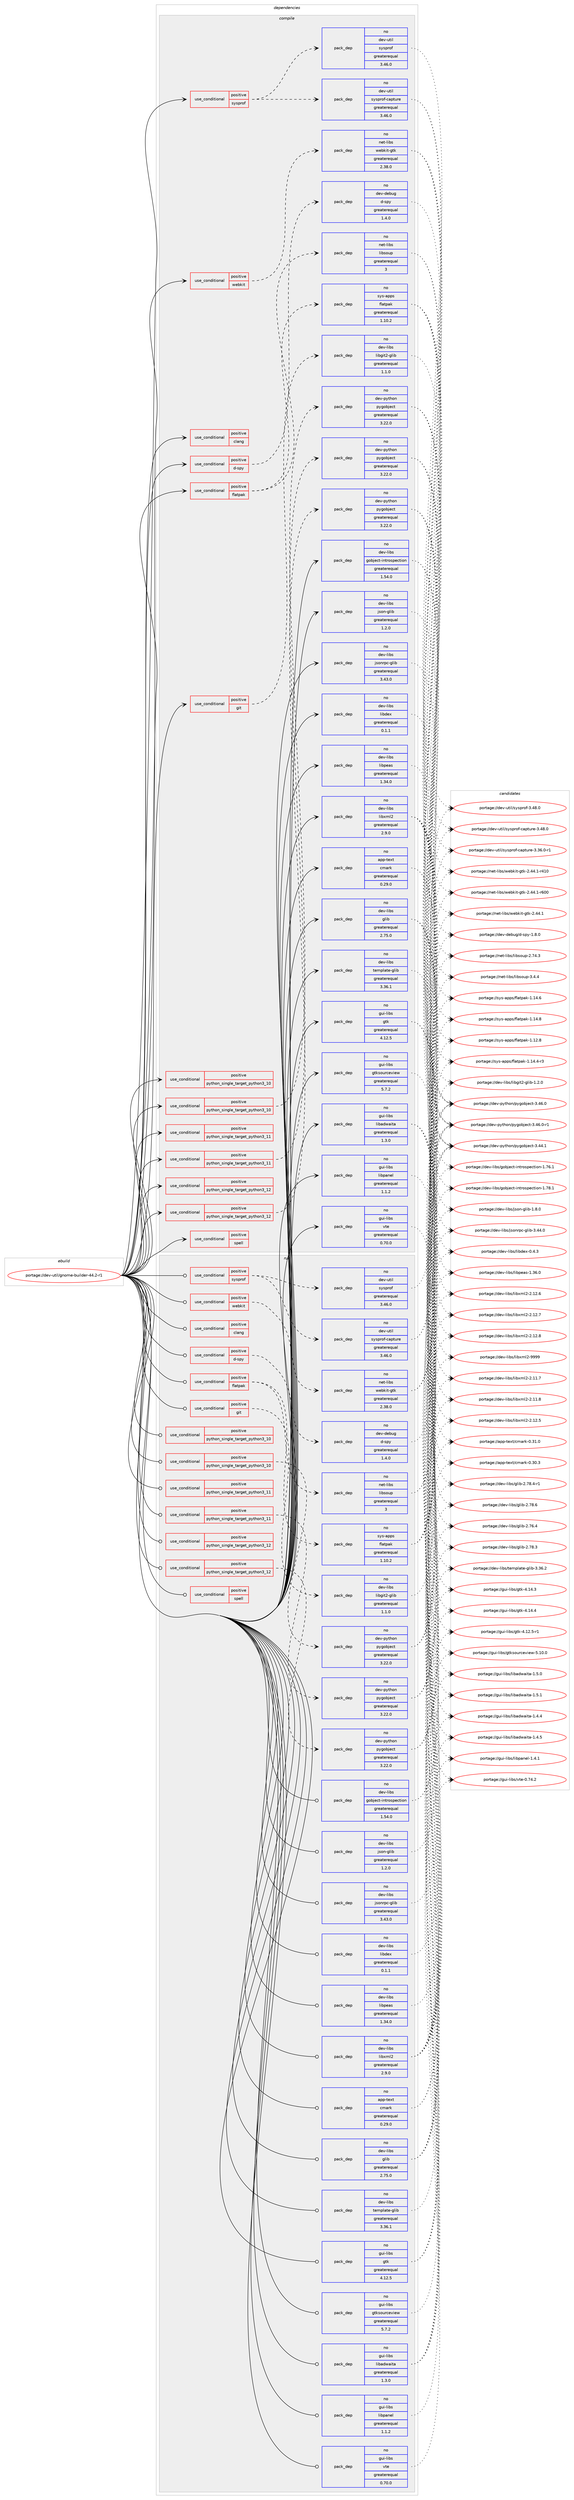 digraph prolog {

# *************
# Graph options
# *************

newrank=true;
concentrate=true;
compound=true;
graph [rankdir=LR,fontname=Helvetica,fontsize=10,ranksep=1.5];#, ranksep=2.5, nodesep=0.2];
edge  [arrowhead=vee];
node  [fontname=Helvetica,fontsize=10];

# **********
# The ebuild
# **********

subgraph cluster_leftcol {
color=gray;
rank=same;
label=<<i>ebuild</i>>;
id [label="portage://dev-util/gnome-builder-44.2-r1", color=red, width=4, href="../dev-util/gnome-builder-44.2-r1.svg"];
}

# ****************
# The dependencies
# ****************

subgraph cluster_midcol {
color=gray;
label=<<i>dependencies</i>>;
subgraph cluster_compile {
fillcolor="#eeeeee";
style=filled;
label=<<i>compile</i>>;
subgraph cond59205 {
dependency110039 [label=<<TABLE BORDER="0" CELLBORDER="1" CELLSPACING="0" CELLPADDING="4"><TR><TD ROWSPAN="3" CELLPADDING="10">use_conditional</TD></TR><TR><TD>positive</TD></TR><TR><TD>clang</TD></TR></TABLE>>, shape=none, color=red];
# *** BEGIN UNKNOWN DEPENDENCY TYPE (TODO) ***
# dependency110039 -> package_dependency(portage://dev-util/gnome-builder-44.2-r1,install,no,sys-devel,clang,none,[,,],any_same_slot,[])
# *** END UNKNOWN DEPENDENCY TYPE (TODO) ***

}
id:e -> dependency110039:w [weight=20,style="solid",arrowhead="vee"];
subgraph cond59206 {
dependency110040 [label=<<TABLE BORDER="0" CELLBORDER="1" CELLSPACING="0" CELLPADDING="4"><TR><TD ROWSPAN="3" CELLPADDING="10">use_conditional</TD></TR><TR><TD>positive</TD></TR><TR><TD>d-spy</TD></TR></TABLE>>, shape=none, color=red];
subgraph pack49439 {
dependency110041 [label=<<TABLE BORDER="0" CELLBORDER="1" CELLSPACING="0" CELLPADDING="4" WIDTH="220"><TR><TD ROWSPAN="6" CELLPADDING="30">pack_dep</TD></TR><TR><TD WIDTH="110">no</TD></TR><TR><TD>dev-debug</TD></TR><TR><TD>d-spy</TD></TR><TR><TD>greaterequal</TD></TR><TR><TD>1.4.0</TD></TR></TABLE>>, shape=none, color=blue];
}
dependency110040:e -> dependency110041:w [weight=20,style="dashed",arrowhead="vee"];
}
id:e -> dependency110040:w [weight=20,style="solid",arrowhead="vee"];
subgraph cond59207 {
dependency110042 [label=<<TABLE BORDER="0" CELLBORDER="1" CELLSPACING="0" CELLPADDING="4"><TR><TD ROWSPAN="3" CELLPADDING="10">use_conditional</TD></TR><TR><TD>positive</TD></TR><TR><TD>flatpak</TD></TR></TABLE>>, shape=none, color=red];
# *** BEGIN UNKNOWN DEPENDENCY TYPE (TODO) ***
# dependency110042 -> package_dependency(portage://dev-util/gnome-builder-44.2-r1,install,no,dev-util,ostree,none,[,,],[],[])
# *** END UNKNOWN DEPENDENCY TYPE (TODO) ***

subgraph pack49440 {
dependency110043 [label=<<TABLE BORDER="0" CELLBORDER="1" CELLSPACING="0" CELLPADDING="4" WIDTH="220"><TR><TD ROWSPAN="6" CELLPADDING="30">pack_dep</TD></TR><TR><TD WIDTH="110">no</TD></TR><TR><TD>net-libs</TD></TR><TR><TD>libsoup</TD></TR><TR><TD>greaterequal</TD></TR><TR><TD>3</TD></TR></TABLE>>, shape=none, color=blue];
}
dependency110042:e -> dependency110043:w [weight=20,style="dashed",arrowhead="vee"];
subgraph pack49441 {
dependency110044 [label=<<TABLE BORDER="0" CELLBORDER="1" CELLSPACING="0" CELLPADDING="4" WIDTH="220"><TR><TD ROWSPAN="6" CELLPADDING="30">pack_dep</TD></TR><TR><TD WIDTH="110">no</TD></TR><TR><TD>sys-apps</TD></TR><TR><TD>flatpak</TD></TR><TR><TD>greaterequal</TD></TR><TR><TD>1.10.2</TD></TR></TABLE>>, shape=none, color=blue];
}
dependency110042:e -> dependency110044:w [weight=20,style="dashed",arrowhead="vee"];
}
id:e -> dependency110042:w [weight=20,style="solid",arrowhead="vee"];
subgraph cond59208 {
dependency110045 [label=<<TABLE BORDER="0" CELLBORDER="1" CELLSPACING="0" CELLPADDING="4"><TR><TD ROWSPAN="3" CELLPADDING="10">use_conditional</TD></TR><TR><TD>positive</TD></TR><TR><TD>git</TD></TR></TABLE>>, shape=none, color=red];
# *** BEGIN UNKNOWN DEPENDENCY TYPE (TODO) ***
# dependency110045 -> package_dependency(portage://dev-util/gnome-builder-44.2-r1,install,no,dev-libs,libgit2,none,[,,],any_same_slot,[use(enable(ssh),none),use(enable(threads),none)])
# *** END UNKNOWN DEPENDENCY TYPE (TODO) ***

subgraph pack49442 {
dependency110046 [label=<<TABLE BORDER="0" CELLBORDER="1" CELLSPACING="0" CELLPADDING="4" WIDTH="220"><TR><TD ROWSPAN="6" CELLPADDING="30">pack_dep</TD></TR><TR><TD WIDTH="110">no</TD></TR><TR><TD>dev-libs</TD></TR><TR><TD>libgit2-glib</TD></TR><TR><TD>greaterequal</TD></TR><TR><TD>1.1.0</TD></TR></TABLE>>, shape=none, color=blue];
}
dependency110045:e -> dependency110046:w [weight=20,style="dashed",arrowhead="vee"];
}
id:e -> dependency110045:w [weight=20,style="solid",arrowhead="vee"];
subgraph cond59209 {
dependency110047 [label=<<TABLE BORDER="0" CELLBORDER="1" CELLSPACING="0" CELLPADDING="4"><TR><TD ROWSPAN="3" CELLPADDING="10">use_conditional</TD></TR><TR><TD>positive</TD></TR><TR><TD>python_single_target_python3_10</TD></TR></TABLE>>, shape=none, color=red];
# *** BEGIN UNKNOWN DEPENDENCY TYPE (TODO) ***
# dependency110047 -> package_dependency(portage://dev-util/gnome-builder-44.2-r1,install,no,dev-lang,python,none,[,,],[slot(3.10)],[])
# *** END UNKNOWN DEPENDENCY TYPE (TODO) ***

}
id:e -> dependency110047:w [weight=20,style="solid",arrowhead="vee"];
subgraph cond59210 {
dependency110048 [label=<<TABLE BORDER="0" CELLBORDER="1" CELLSPACING="0" CELLPADDING="4"><TR><TD ROWSPAN="3" CELLPADDING="10">use_conditional</TD></TR><TR><TD>positive</TD></TR><TR><TD>python_single_target_python3_10</TD></TR></TABLE>>, shape=none, color=red];
subgraph pack49443 {
dependency110049 [label=<<TABLE BORDER="0" CELLBORDER="1" CELLSPACING="0" CELLPADDING="4" WIDTH="220"><TR><TD ROWSPAN="6" CELLPADDING="30">pack_dep</TD></TR><TR><TD WIDTH="110">no</TD></TR><TR><TD>dev-python</TD></TR><TR><TD>pygobject</TD></TR><TR><TD>greaterequal</TD></TR><TR><TD>3.22.0</TD></TR></TABLE>>, shape=none, color=blue];
}
dependency110048:e -> dependency110049:w [weight=20,style="dashed",arrowhead="vee"];
}
id:e -> dependency110048:w [weight=20,style="solid",arrowhead="vee"];
subgraph cond59211 {
dependency110050 [label=<<TABLE BORDER="0" CELLBORDER="1" CELLSPACING="0" CELLPADDING="4"><TR><TD ROWSPAN="3" CELLPADDING="10">use_conditional</TD></TR><TR><TD>positive</TD></TR><TR><TD>python_single_target_python3_11</TD></TR></TABLE>>, shape=none, color=red];
# *** BEGIN UNKNOWN DEPENDENCY TYPE (TODO) ***
# dependency110050 -> package_dependency(portage://dev-util/gnome-builder-44.2-r1,install,no,dev-lang,python,none,[,,],[slot(3.11)],[])
# *** END UNKNOWN DEPENDENCY TYPE (TODO) ***

}
id:e -> dependency110050:w [weight=20,style="solid",arrowhead="vee"];
subgraph cond59212 {
dependency110051 [label=<<TABLE BORDER="0" CELLBORDER="1" CELLSPACING="0" CELLPADDING="4"><TR><TD ROWSPAN="3" CELLPADDING="10">use_conditional</TD></TR><TR><TD>positive</TD></TR><TR><TD>python_single_target_python3_11</TD></TR></TABLE>>, shape=none, color=red];
subgraph pack49444 {
dependency110052 [label=<<TABLE BORDER="0" CELLBORDER="1" CELLSPACING="0" CELLPADDING="4" WIDTH="220"><TR><TD ROWSPAN="6" CELLPADDING="30">pack_dep</TD></TR><TR><TD WIDTH="110">no</TD></TR><TR><TD>dev-python</TD></TR><TR><TD>pygobject</TD></TR><TR><TD>greaterequal</TD></TR><TR><TD>3.22.0</TD></TR></TABLE>>, shape=none, color=blue];
}
dependency110051:e -> dependency110052:w [weight=20,style="dashed",arrowhead="vee"];
}
id:e -> dependency110051:w [weight=20,style="solid",arrowhead="vee"];
subgraph cond59213 {
dependency110053 [label=<<TABLE BORDER="0" CELLBORDER="1" CELLSPACING="0" CELLPADDING="4"><TR><TD ROWSPAN="3" CELLPADDING="10">use_conditional</TD></TR><TR><TD>positive</TD></TR><TR><TD>python_single_target_python3_12</TD></TR></TABLE>>, shape=none, color=red];
# *** BEGIN UNKNOWN DEPENDENCY TYPE (TODO) ***
# dependency110053 -> package_dependency(portage://dev-util/gnome-builder-44.2-r1,install,no,dev-lang,python,none,[,,],[slot(3.12)],[])
# *** END UNKNOWN DEPENDENCY TYPE (TODO) ***

}
id:e -> dependency110053:w [weight=20,style="solid",arrowhead="vee"];
subgraph cond59214 {
dependency110054 [label=<<TABLE BORDER="0" CELLBORDER="1" CELLSPACING="0" CELLPADDING="4"><TR><TD ROWSPAN="3" CELLPADDING="10">use_conditional</TD></TR><TR><TD>positive</TD></TR><TR><TD>python_single_target_python3_12</TD></TR></TABLE>>, shape=none, color=red];
subgraph pack49445 {
dependency110055 [label=<<TABLE BORDER="0" CELLBORDER="1" CELLSPACING="0" CELLPADDING="4" WIDTH="220"><TR><TD ROWSPAN="6" CELLPADDING="30">pack_dep</TD></TR><TR><TD WIDTH="110">no</TD></TR><TR><TD>dev-python</TD></TR><TR><TD>pygobject</TD></TR><TR><TD>greaterequal</TD></TR><TR><TD>3.22.0</TD></TR></TABLE>>, shape=none, color=blue];
}
dependency110054:e -> dependency110055:w [weight=20,style="dashed",arrowhead="vee"];
}
id:e -> dependency110054:w [weight=20,style="solid",arrowhead="vee"];
subgraph cond59215 {
dependency110056 [label=<<TABLE BORDER="0" CELLBORDER="1" CELLSPACING="0" CELLPADDING="4"><TR><TD ROWSPAN="3" CELLPADDING="10">use_conditional</TD></TR><TR><TD>positive</TD></TR><TR><TD>spell</TD></TR></TABLE>>, shape=none, color=red];
# *** BEGIN UNKNOWN DEPENDENCY TYPE (TODO) ***
# dependency110056 -> package_dependency(portage://dev-util/gnome-builder-44.2-r1,install,no,app-text,enchant,none,[,,],[slot(2)],[])
# *** END UNKNOWN DEPENDENCY TYPE (TODO) ***

# *** BEGIN UNKNOWN DEPENDENCY TYPE (TODO) ***
# dependency110056 -> package_dependency(portage://dev-util/gnome-builder-44.2-r1,install,no,dev-libs,icu,none,[,,],any_same_slot,[])
# *** END UNKNOWN DEPENDENCY TYPE (TODO) ***

}
id:e -> dependency110056:w [weight=20,style="solid",arrowhead="vee"];
subgraph cond59216 {
dependency110057 [label=<<TABLE BORDER="0" CELLBORDER="1" CELLSPACING="0" CELLPADDING="4"><TR><TD ROWSPAN="3" CELLPADDING="10">use_conditional</TD></TR><TR><TD>positive</TD></TR><TR><TD>sysprof</TD></TR></TABLE>>, shape=none, color=red];
subgraph pack49446 {
dependency110058 [label=<<TABLE BORDER="0" CELLBORDER="1" CELLSPACING="0" CELLPADDING="4" WIDTH="220"><TR><TD ROWSPAN="6" CELLPADDING="30">pack_dep</TD></TR><TR><TD WIDTH="110">no</TD></TR><TR><TD>dev-util</TD></TR><TR><TD>sysprof-capture</TD></TR><TR><TD>greaterequal</TD></TR><TR><TD>3.46.0</TD></TR></TABLE>>, shape=none, color=blue];
}
dependency110057:e -> dependency110058:w [weight=20,style="dashed",arrowhead="vee"];
subgraph pack49447 {
dependency110059 [label=<<TABLE BORDER="0" CELLBORDER="1" CELLSPACING="0" CELLPADDING="4" WIDTH="220"><TR><TD ROWSPAN="6" CELLPADDING="30">pack_dep</TD></TR><TR><TD WIDTH="110">no</TD></TR><TR><TD>dev-util</TD></TR><TR><TD>sysprof</TD></TR><TR><TD>greaterequal</TD></TR><TR><TD>3.46.0</TD></TR></TABLE>>, shape=none, color=blue];
}
dependency110057:e -> dependency110059:w [weight=20,style="dashed",arrowhead="vee"];
}
id:e -> dependency110057:w [weight=20,style="solid",arrowhead="vee"];
subgraph cond59217 {
dependency110060 [label=<<TABLE BORDER="0" CELLBORDER="1" CELLSPACING="0" CELLPADDING="4"><TR><TD ROWSPAN="3" CELLPADDING="10">use_conditional</TD></TR><TR><TD>positive</TD></TR><TR><TD>webkit</TD></TR></TABLE>>, shape=none, color=red];
subgraph pack49448 {
dependency110061 [label=<<TABLE BORDER="0" CELLBORDER="1" CELLSPACING="0" CELLPADDING="4" WIDTH="220"><TR><TD ROWSPAN="6" CELLPADDING="30">pack_dep</TD></TR><TR><TD WIDTH="110">no</TD></TR><TR><TD>net-libs</TD></TR><TR><TD>webkit-gtk</TD></TR><TR><TD>greaterequal</TD></TR><TR><TD>2.38.0</TD></TR></TABLE>>, shape=none, color=blue];
}
dependency110060:e -> dependency110061:w [weight=20,style="dashed",arrowhead="vee"];
}
id:e -> dependency110060:w [weight=20,style="solid",arrowhead="vee"];
subgraph pack49449 {
dependency110062 [label=<<TABLE BORDER="0" CELLBORDER="1" CELLSPACING="0" CELLPADDING="4" WIDTH="220"><TR><TD ROWSPAN="6" CELLPADDING="30">pack_dep</TD></TR><TR><TD WIDTH="110">no</TD></TR><TR><TD>app-text</TD></TR><TR><TD>cmark</TD></TR><TR><TD>greaterequal</TD></TR><TR><TD>0.29.0</TD></TR></TABLE>>, shape=none, color=blue];
}
id:e -> dependency110062:w [weight=20,style="solid",arrowhead="vee"];
# *** BEGIN UNKNOWN DEPENDENCY TYPE (TODO) ***
# id -> package_dependency(portage://dev-util/gnome-builder-44.2-r1,install,no,app-text,editorconfig-core-c,none,[,,],[],[])
# *** END UNKNOWN DEPENDENCY TYPE (TODO) ***

subgraph pack49450 {
dependency110063 [label=<<TABLE BORDER="0" CELLBORDER="1" CELLSPACING="0" CELLPADDING="4" WIDTH="220"><TR><TD ROWSPAN="6" CELLPADDING="30">pack_dep</TD></TR><TR><TD WIDTH="110">no</TD></TR><TR><TD>dev-libs</TD></TR><TR><TD>glib</TD></TR><TR><TD>greaterequal</TD></TR><TR><TD>2.75.0</TD></TR></TABLE>>, shape=none, color=blue];
}
id:e -> dependency110063:w [weight=20,style="solid",arrowhead="vee"];
subgraph pack49451 {
dependency110064 [label=<<TABLE BORDER="0" CELLBORDER="1" CELLSPACING="0" CELLPADDING="4" WIDTH="220"><TR><TD ROWSPAN="6" CELLPADDING="30">pack_dep</TD></TR><TR><TD WIDTH="110">no</TD></TR><TR><TD>dev-libs</TD></TR><TR><TD>gobject-introspection</TD></TR><TR><TD>greaterequal</TD></TR><TR><TD>1.54.0</TD></TR></TABLE>>, shape=none, color=blue];
}
id:e -> dependency110064:w [weight=20,style="solid",arrowhead="vee"];
subgraph pack49452 {
dependency110065 [label=<<TABLE BORDER="0" CELLBORDER="1" CELLSPACING="0" CELLPADDING="4" WIDTH="220"><TR><TD ROWSPAN="6" CELLPADDING="30">pack_dep</TD></TR><TR><TD WIDTH="110">no</TD></TR><TR><TD>dev-libs</TD></TR><TR><TD>json-glib</TD></TR><TR><TD>greaterequal</TD></TR><TR><TD>1.2.0</TD></TR></TABLE>>, shape=none, color=blue];
}
id:e -> dependency110065:w [weight=20,style="solid",arrowhead="vee"];
subgraph pack49453 {
dependency110066 [label=<<TABLE BORDER="0" CELLBORDER="1" CELLSPACING="0" CELLPADDING="4" WIDTH="220"><TR><TD ROWSPAN="6" CELLPADDING="30">pack_dep</TD></TR><TR><TD WIDTH="110">no</TD></TR><TR><TD>dev-libs</TD></TR><TR><TD>jsonrpc-glib</TD></TR><TR><TD>greaterequal</TD></TR><TR><TD>3.43.0</TD></TR></TABLE>>, shape=none, color=blue];
}
id:e -> dependency110066:w [weight=20,style="solid",arrowhead="vee"];
subgraph pack49454 {
dependency110067 [label=<<TABLE BORDER="0" CELLBORDER="1" CELLSPACING="0" CELLPADDING="4" WIDTH="220"><TR><TD ROWSPAN="6" CELLPADDING="30">pack_dep</TD></TR><TR><TD WIDTH="110">no</TD></TR><TR><TD>dev-libs</TD></TR><TR><TD>libdex</TD></TR><TR><TD>greaterequal</TD></TR><TR><TD>0.1.1</TD></TR></TABLE>>, shape=none, color=blue];
}
id:e -> dependency110067:w [weight=20,style="solid",arrowhead="vee"];
subgraph pack49455 {
dependency110068 [label=<<TABLE BORDER="0" CELLBORDER="1" CELLSPACING="0" CELLPADDING="4" WIDTH="220"><TR><TD ROWSPAN="6" CELLPADDING="30">pack_dep</TD></TR><TR><TD WIDTH="110">no</TD></TR><TR><TD>dev-libs</TD></TR><TR><TD>libpeas</TD></TR><TR><TD>greaterequal</TD></TR><TR><TD>1.34.0</TD></TR></TABLE>>, shape=none, color=blue];
}
id:e -> dependency110068:w [weight=20,style="solid",arrowhead="vee"];
# *** BEGIN UNKNOWN DEPENDENCY TYPE (TODO) ***
# id -> package_dependency(portage://dev-util/gnome-builder-44.2-r1,install,no,dev-libs,libportal,none,[,,],any_same_slot,[use(enable(gtk),none),use(enable(introspection),none)])
# *** END UNKNOWN DEPENDENCY TYPE (TODO) ***

subgraph pack49456 {
dependency110069 [label=<<TABLE BORDER="0" CELLBORDER="1" CELLSPACING="0" CELLPADDING="4" WIDTH="220"><TR><TD ROWSPAN="6" CELLPADDING="30">pack_dep</TD></TR><TR><TD WIDTH="110">no</TD></TR><TR><TD>dev-libs</TD></TR><TR><TD>libxml2</TD></TR><TR><TD>greaterequal</TD></TR><TR><TD>2.9.0</TD></TR></TABLE>>, shape=none, color=blue];
}
id:e -> dependency110069:w [weight=20,style="solid",arrowhead="vee"];
subgraph pack49457 {
dependency110070 [label=<<TABLE BORDER="0" CELLBORDER="1" CELLSPACING="0" CELLPADDING="4" WIDTH="220"><TR><TD ROWSPAN="6" CELLPADDING="30">pack_dep</TD></TR><TR><TD WIDTH="110">no</TD></TR><TR><TD>dev-libs</TD></TR><TR><TD>template-glib</TD></TR><TR><TD>greaterequal</TD></TR><TR><TD>3.36.1</TD></TR></TABLE>>, shape=none, color=blue];
}
id:e -> dependency110070:w [weight=20,style="solid",arrowhead="vee"];
subgraph pack49458 {
dependency110071 [label=<<TABLE BORDER="0" CELLBORDER="1" CELLSPACING="0" CELLPADDING="4" WIDTH="220"><TR><TD ROWSPAN="6" CELLPADDING="30">pack_dep</TD></TR><TR><TD WIDTH="110">no</TD></TR><TR><TD>gui-libs</TD></TR><TR><TD>gtk</TD></TR><TR><TD>greaterequal</TD></TR><TR><TD>4.12.5</TD></TR></TABLE>>, shape=none, color=blue];
}
id:e -> dependency110071:w [weight=20,style="solid",arrowhead="vee"];
subgraph pack49459 {
dependency110072 [label=<<TABLE BORDER="0" CELLBORDER="1" CELLSPACING="0" CELLPADDING="4" WIDTH="220"><TR><TD ROWSPAN="6" CELLPADDING="30">pack_dep</TD></TR><TR><TD WIDTH="110">no</TD></TR><TR><TD>gui-libs</TD></TR><TR><TD>gtksourceview</TD></TR><TR><TD>greaterequal</TD></TR><TR><TD>5.7.2</TD></TR></TABLE>>, shape=none, color=blue];
}
id:e -> dependency110072:w [weight=20,style="solid",arrowhead="vee"];
subgraph pack49460 {
dependency110073 [label=<<TABLE BORDER="0" CELLBORDER="1" CELLSPACING="0" CELLPADDING="4" WIDTH="220"><TR><TD ROWSPAN="6" CELLPADDING="30">pack_dep</TD></TR><TR><TD WIDTH="110">no</TD></TR><TR><TD>gui-libs</TD></TR><TR><TD>libadwaita</TD></TR><TR><TD>greaterequal</TD></TR><TR><TD>1.3.0</TD></TR></TABLE>>, shape=none, color=blue];
}
id:e -> dependency110073:w [weight=20,style="solid",arrowhead="vee"];
subgraph pack49461 {
dependency110074 [label=<<TABLE BORDER="0" CELLBORDER="1" CELLSPACING="0" CELLPADDING="4" WIDTH="220"><TR><TD ROWSPAN="6" CELLPADDING="30">pack_dep</TD></TR><TR><TD WIDTH="110">no</TD></TR><TR><TD>gui-libs</TD></TR><TR><TD>libpanel</TD></TR><TR><TD>greaterequal</TD></TR><TR><TD>1.1.2</TD></TR></TABLE>>, shape=none, color=blue];
}
id:e -> dependency110074:w [weight=20,style="solid",arrowhead="vee"];
subgraph pack49462 {
dependency110075 [label=<<TABLE BORDER="0" CELLBORDER="1" CELLSPACING="0" CELLPADDING="4" WIDTH="220"><TR><TD ROWSPAN="6" CELLPADDING="30">pack_dep</TD></TR><TR><TD WIDTH="110">no</TD></TR><TR><TD>gui-libs</TD></TR><TR><TD>vte</TD></TR><TR><TD>greaterequal</TD></TR><TR><TD>0.70.0</TD></TR></TABLE>>, shape=none, color=blue];
}
id:e -> dependency110075:w [weight=20,style="solid",arrowhead="vee"];
# *** BEGIN UNKNOWN DEPENDENCY TYPE (TODO) ***
# id -> package_dependency(portage://dev-util/gnome-builder-44.2-r1,install,strong,sys-devel,llvm,none,[,,],[slot(0)],[])
# *** END UNKNOWN DEPENDENCY TYPE (TODO) ***

}
subgraph cluster_compileandrun {
fillcolor="#eeeeee";
style=filled;
label=<<i>compile and run</i>>;
}
subgraph cluster_run {
fillcolor="#eeeeee";
style=filled;
label=<<i>run</i>>;
subgraph cond59218 {
dependency110076 [label=<<TABLE BORDER="0" CELLBORDER="1" CELLSPACING="0" CELLPADDING="4"><TR><TD ROWSPAN="3" CELLPADDING="10">use_conditional</TD></TR><TR><TD>positive</TD></TR><TR><TD>clang</TD></TR></TABLE>>, shape=none, color=red];
# *** BEGIN UNKNOWN DEPENDENCY TYPE (TODO) ***
# dependency110076 -> package_dependency(portage://dev-util/gnome-builder-44.2-r1,run,no,sys-devel,clang,none,[,,],any_same_slot,[])
# *** END UNKNOWN DEPENDENCY TYPE (TODO) ***

}
id:e -> dependency110076:w [weight=20,style="solid",arrowhead="odot"];
subgraph cond59219 {
dependency110077 [label=<<TABLE BORDER="0" CELLBORDER="1" CELLSPACING="0" CELLPADDING="4"><TR><TD ROWSPAN="3" CELLPADDING="10">use_conditional</TD></TR><TR><TD>positive</TD></TR><TR><TD>d-spy</TD></TR></TABLE>>, shape=none, color=red];
subgraph pack49463 {
dependency110078 [label=<<TABLE BORDER="0" CELLBORDER="1" CELLSPACING="0" CELLPADDING="4" WIDTH="220"><TR><TD ROWSPAN="6" CELLPADDING="30">pack_dep</TD></TR><TR><TD WIDTH="110">no</TD></TR><TR><TD>dev-debug</TD></TR><TR><TD>d-spy</TD></TR><TR><TD>greaterequal</TD></TR><TR><TD>1.4.0</TD></TR></TABLE>>, shape=none, color=blue];
}
dependency110077:e -> dependency110078:w [weight=20,style="dashed",arrowhead="vee"];
}
id:e -> dependency110077:w [weight=20,style="solid",arrowhead="odot"];
subgraph cond59220 {
dependency110079 [label=<<TABLE BORDER="0" CELLBORDER="1" CELLSPACING="0" CELLPADDING="4"><TR><TD ROWSPAN="3" CELLPADDING="10">use_conditional</TD></TR><TR><TD>positive</TD></TR><TR><TD>flatpak</TD></TR></TABLE>>, shape=none, color=red];
# *** BEGIN UNKNOWN DEPENDENCY TYPE (TODO) ***
# dependency110079 -> package_dependency(portage://dev-util/gnome-builder-44.2-r1,run,no,dev-util,ostree,none,[,,],[],[])
# *** END UNKNOWN DEPENDENCY TYPE (TODO) ***

subgraph pack49464 {
dependency110080 [label=<<TABLE BORDER="0" CELLBORDER="1" CELLSPACING="0" CELLPADDING="4" WIDTH="220"><TR><TD ROWSPAN="6" CELLPADDING="30">pack_dep</TD></TR><TR><TD WIDTH="110">no</TD></TR><TR><TD>net-libs</TD></TR><TR><TD>libsoup</TD></TR><TR><TD>greaterequal</TD></TR><TR><TD>3</TD></TR></TABLE>>, shape=none, color=blue];
}
dependency110079:e -> dependency110080:w [weight=20,style="dashed",arrowhead="vee"];
subgraph pack49465 {
dependency110081 [label=<<TABLE BORDER="0" CELLBORDER="1" CELLSPACING="0" CELLPADDING="4" WIDTH="220"><TR><TD ROWSPAN="6" CELLPADDING="30">pack_dep</TD></TR><TR><TD WIDTH="110">no</TD></TR><TR><TD>sys-apps</TD></TR><TR><TD>flatpak</TD></TR><TR><TD>greaterequal</TD></TR><TR><TD>1.10.2</TD></TR></TABLE>>, shape=none, color=blue];
}
dependency110079:e -> dependency110081:w [weight=20,style="dashed",arrowhead="vee"];
}
id:e -> dependency110079:w [weight=20,style="solid",arrowhead="odot"];
subgraph cond59221 {
dependency110082 [label=<<TABLE BORDER="0" CELLBORDER="1" CELLSPACING="0" CELLPADDING="4"><TR><TD ROWSPAN="3" CELLPADDING="10">use_conditional</TD></TR><TR><TD>positive</TD></TR><TR><TD>git</TD></TR></TABLE>>, shape=none, color=red];
# *** BEGIN UNKNOWN DEPENDENCY TYPE (TODO) ***
# dependency110082 -> package_dependency(portage://dev-util/gnome-builder-44.2-r1,run,no,dev-libs,libgit2,none,[,,],any_same_slot,[use(enable(ssh),none),use(enable(threads),none)])
# *** END UNKNOWN DEPENDENCY TYPE (TODO) ***

subgraph pack49466 {
dependency110083 [label=<<TABLE BORDER="0" CELLBORDER="1" CELLSPACING="0" CELLPADDING="4" WIDTH="220"><TR><TD ROWSPAN="6" CELLPADDING="30">pack_dep</TD></TR><TR><TD WIDTH="110">no</TD></TR><TR><TD>dev-libs</TD></TR><TR><TD>libgit2-glib</TD></TR><TR><TD>greaterequal</TD></TR><TR><TD>1.1.0</TD></TR></TABLE>>, shape=none, color=blue];
}
dependency110082:e -> dependency110083:w [weight=20,style="dashed",arrowhead="vee"];
}
id:e -> dependency110082:w [weight=20,style="solid",arrowhead="odot"];
subgraph cond59222 {
dependency110084 [label=<<TABLE BORDER="0" CELLBORDER="1" CELLSPACING="0" CELLPADDING="4"><TR><TD ROWSPAN="3" CELLPADDING="10">use_conditional</TD></TR><TR><TD>positive</TD></TR><TR><TD>python_single_target_python3_10</TD></TR></TABLE>>, shape=none, color=red];
# *** BEGIN UNKNOWN DEPENDENCY TYPE (TODO) ***
# dependency110084 -> package_dependency(portage://dev-util/gnome-builder-44.2-r1,run,no,dev-lang,python,none,[,,],[slot(3.10)],[])
# *** END UNKNOWN DEPENDENCY TYPE (TODO) ***

}
id:e -> dependency110084:w [weight=20,style="solid",arrowhead="odot"];
subgraph cond59223 {
dependency110085 [label=<<TABLE BORDER="0" CELLBORDER="1" CELLSPACING="0" CELLPADDING="4"><TR><TD ROWSPAN="3" CELLPADDING="10">use_conditional</TD></TR><TR><TD>positive</TD></TR><TR><TD>python_single_target_python3_10</TD></TR></TABLE>>, shape=none, color=red];
subgraph pack49467 {
dependency110086 [label=<<TABLE BORDER="0" CELLBORDER="1" CELLSPACING="0" CELLPADDING="4" WIDTH="220"><TR><TD ROWSPAN="6" CELLPADDING="30">pack_dep</TD></TR><TR><TD WIDTH="110">no</TD></TR><TR><TD>dev-python</TD></TR><TR><TD>pygobject</TD></TR><TR><TD>greaterequal</TD></TR><TR><TD>3.22.0</TD></TR></TABLE>>, shape=none, color=blue];
}
dependency110085:e -> dependency110086:w [weight=20,style="dashed",arrowhead="vee"];
}
id:e -> dependency110085:w [weight=20,style="solid",arrowhead="odot"];
subgraph cond59224 {
dependency110087 [label=<<TABLE BORDER="0" CELLBORDER="1" CELLSPACING="0" CELLPADDING="4"><TR><TD ROWSPAN="3" CELLPADDING="10">use_conditional</TD></TR><TR><TD>positive</TD></TR><TR><TD>python_single_target_python3_11</TD></TR></TABLE>>, shape=none, color=red];
# *** BEGIN UNKNOWN DEPENDENCY TYPE (TODO) ***
# dependency110087 -> package_dependency(portage://dev-util/gnome-builder-44.2-r1,run,no,dev-lang,python,none,[,,],[slot(3.11)],[])
# *** END UNKNOWN DEPENDENCY TYPE (TODO) ***

}
id:e -> dependency110087:w [weight=20,style="solid",arrowhead="odot"];
subgraph cond59225 {
dependency110088 [label=<<TABLE BORDER="0" CELLBORDER="1" CELLSPACING="0" CELLPADDING="4"><TR><TD ROWSPAN="3" CELLPADDING="10">use_conditional</TD></TR><TR><TD>positive</TD></TR><TR><TD>python_single_target_python3_11</TD></TR></TABLE>>, shape=none, color=red];
subgraph pack49468 {
dependency110089 [label=<<TABLE BORDER="0" CELLBORDER="1" CELLSPACING="0" CELLPADDING="4" WIDTH="220"><TR><TD ROWSPAN="6" CELLPADDING="30">pack_dep</TD></TR><TR><TD WIDTH="110">no</TD></TR><TR><TD>dev-python</TD></TR><TR><TD>pygobject</TD></TR><TR><TD>greaterequal</TD></TR><TR><TD>3.22.0</TD></TR></TABLE>>, shape=none, color=blue];
}
dependency110088:e -> dependency110089:w [weight=20,style="dashed",arrowhead="vee"];
}
id:e -> dependency110088:w [weight=20,style="solid",arrowhead="odot"];
subgraph cond59226 {
dependency110090 [label=<<TABLE BORDER="0" CELLBORDER="1" CELLSPACING="0" CELLPADDING="4"><TR><TD ROWSPAN="3" CELLPADDING="10">use_conditional</TD></TR><TR><TD>positive</TD></TR><TR><TD>python_single_target_python3_12</TD></TR></TABLE>>, shape=none, color=red];
# *** BEGIN UNKNOWN DEPENDENCY TYPE (TODO) ***
# dependency110090 -> package_dependency(portage://dev-util/gnome-builder-44.2-r1,run,no,dev-lang,python,none,[,,],[slot(3.12)],[])
# *** END UNKNOWN DEPENDENCY TYPE (TODO) ***

}
id:e -> dependency110090:w [weight=20,style="solid",arrowhead="odot"];
subgraph cond59227 {
dependency110091 [label=<<TABLE BORDER="0" CELLBORDER="1" CELLSPACING="0" CELLPADDING="4"><TR><TD ROWSPAN="3" CELLPADDING="10">use_conditional</TD></TR><TR><TD>positive</TD></TR><TR><TD>python_single_target_python3_12</TD></TR></TABLE>>, shape=none, color=red];
subgraph pack49469 {
dependency110092 [label=<<TABLE BORDER="0" CELLBORDER="1" CELLSPACING="0" CELLPADDING="4" WIDTH="220"><TR><TD ROWSPAN="6" CELLPADDING="30">pack_dep</TD></TR><TR><TD WIDTH="110">no</TD></TR><TR><TD>dev-python</TD></TR><TR><TD>pygobject</TD></TR><TR><TD>greaterequal</TD></TR><TR><TD>3.22.0</TD></TR></TABLE>>, shape=none, color=blue];
}
dependency110091:e -> dependency110092:w [weight=20,style="dashed",arrowhead="vee"];
}
id:e -> dependency110091:w [weight=20,style="solid",arrowhead="odot"];
subgraph cond59228 {
dependency110093 [label=<<TABLE BORDER="0" CELLBORDER="1" CELLSPACING="0" CELLPADDING="4"><TR><TD ROWSPAN="3" CELLPADDING="10">use_conditional</TD></TR><TR><TD>positive</TD></TR><TR><TD>spell</TD></TR></TABLE>>, shape=none, color=red];
# *** BEGIN UNKNOWN DEPENDENCY TYPE (TODO) ***
# dependency110093 -> package_dependency(portage://dev-util/gnome-builder-44.2-r1,run,no,app-text,enchant,none,[,,],[slot(2)],[])
# *** END UNKNOWN DEPENDENCY TYPE (TODO) ***

# *** BEGIN UNKNOWN DEPENDENCY TYPE (TODO) ***
# dependency110093 -> package_dependency(portage://dev-util/gnome-builder-44.2-r1,run,no,dev-libs,icu,none,[,,],any_same_slot,[])
# *** END UNKNOWN DEPENDENCY TYPE (TODO) ***

}
id:e -> dependency110093:w [weight=20,style="solid",arrowhead="odot"];
subgraph cond59229 {
dependency110094 [label=<<TABLE BORDER="0" CELLBORDER="1" CELLSPACING="0" CELLPADDING="4"><TR><TD ROWSPAN="3" CELLPADDING="10">use_conditional</TD></TR><TR><TD>positive</TD></TR><TR><TD>sysprof</TD></TR></TABLE>>, shape=none, color=red];
subgraph pack49470 {
dependency110095 [label=<<TABLE BORDER="0" CELLBORDER="1" CELLSPACING="0" CELLPADDING="4" WIDTH="220"><TR><TD ROWSPAN="6" CELLPADDING="30">pack_dep</TD></TR><TR><TD WIDTH="110">no</TD></TR><TR><TD>dev-util</TD></TR><TR><TD>sysprof-capture</TD></TR><TR><TD>greaterequal</TD></TR><TR><TD>3.46.0</TD></TR></TABLE>>, shape=none, color=blue];
}
dependency110094:e -> dependency110095:w [weight=20,style="dashed",arrowhead="vee"];
subgraph pack49471 {
dependency110096 [label=<<TABLE BORDER="0" CELLBORDER="1" CELLSPACING="0" CELLPADDING="4" WIDTH="220"><TR><TD ROWSPAN="6" CELLPADDING="30">pack_dep</TD></TR><TR><TD WIDTH="110">no</TD></TR><TR><TD>dev-util</TD></TR><TR><TD>sysprof</TD></TR><TR><TD>greaterequal</TD></TR><TR><TD>3.46.0</TD></TR></TABLE>>, shape=none, color=blue];
}
dependency110094:e -> dependency110096:w [weight=20,style="dashed",arrowhead="vee"];
}
id:e -> dependency110094:w [weight=20,style="solid",arrowhead="odot"];
subgraph cond59230 {
dependency110097 [label=<<TABLE BORDER="0" CELLBORDER="1" CELLSPACING="0" CELLPADDING="4"><TR><TD ROWSPAN="3" CELLPADDING="10">use_conditional</TD></TR><TR><TD>positive</TD></TR><TR><TD>webkit</TD></TR></TABLE>>, shape=none, color=red];
subgraph pack49472 {
dependency110098 [label=<<TABLE BORDER="0" CELLBORDER="1" CELLSPACING="0" CELLPADDING="4" WIDTH="220"><TR><TD ROWSPAN="6" CELLPADDING="30">pack_dep</TD></TR><TR><TD WIDTH="110">no</TD></TR><TR><TD>net-libs</TD></TR><TR><TD>webkit-gtk</TD></TR><TR><TD>greaterequal</TD></TR><TR><TD>2.38.0</TD></TR></TABLE>>, shape=none, color=blue];
}
dependency110097:e -> dependency110098:w [weight=20,style="dashed",arrowhead="vee"];
}
id:e -> dependency110097:w [weight=20,style="solid",arrowhead="odot"];
subgraph pack49473 {
dependency110099 [label=<<TABLE BORDER="0" CELLBORDER="1" CELLSPACING="0" CELLPADDING="4" WIDTH="220"><TR><TD ROWSPAN="6" CELLPADDING="30">pack_dep</TD></TR><TR><TD WIDTH="110">no</TD></TR><TR><TD>app-text</TD></TR><TR><TD>cmark</TD></TR><TR><TD>greaterequal</TD></TR><TR><TD>0.29.0</TD></TR></TABLE>>, shape=none, color=blue];
}
id:e -> dependency110099:w [weight=20,style="solid",arrowhead="odot"];
# *** BEGIN UNKNOWN DEPENDENCY TYPE (TODO) ***
# id -> package_dependency(portage://dev-util/gnome-builder-44.2-r1,run,no,app-text,editorconfig-core-c,none,[,,],[],[])
# *** END UNKNOWN DEPENDENCY TYPE (TODO) ***

subgraph pack49474 {
dependency110100 [label=<<TABLE BORDER="0" CELLBORDER="1" CELLSPACING="0" CELLPADDING="4" WIDTH="220"><TR><TD ROWSPAN="6" CELLPADDING="30">pack_dep</TD></TR><TR><TD WIDTH="110">no</TD></TR><TR><TD>dev-libs</TD></TR><TR><TD>glib</TD></TR><TR><TD>greaterequal</TD></TR><TR><TD>2.75.0</TD></TR></TABLE>>, shape=none, color=blue];
}
id:e -> dependency110100:w [weight=20,style="solid",arrowhead="odot"];
subgraph pack49475 {
dependency110101 [label=<<TABLE BORDER="0" CELLBORDER="1" CELLSPACING="0" CELLPADDING="4" WIDTH="220"><TR><TD ROWSPAN="6" CELLPADDING="30">pack_dep</TD></TR><TR><TD WIDTH="110">no</TD></TR><TR><TD>dev-libs</TD></TR><TR><TD>gobject-introspection</TD></TR><TR><TD>greaterequal</TD></TR><TR><TD>1.54.0</TD></TR></TABLE>>, shape=none, color=blue];
}
id:e -> dependency110101:w [weight=20,style="solid",arrowhead="odot"];
subgraph pack49476 {
dependency110102 [label=<<TABLE BORDER="0" CELLBORDER="1" CELLSPACING="0" CELLPADDING="4" WIDTH="220"><TR><TD ROWSPAN="6" CELLPADDING="30">pack_dep</TD></TR><TR><TD WIDTH="110">no</TD></TR><TR><TD>dev-libs</TD></TR><TR><TD>json-glib</TD></TR><TR><TD>greaterequal</TD></TR><TR><TD>1.2.0</TD></TR></TABLE>>, shape=none, color=blue];
}
id:e -> dependency110102:w [weight=20,style="solid",arrowhead="odot"];
subgraph pack49477 {
dependency110103 [label=<<TABLE BORDER="0" CELLBORDER="1" CELLSPACING="0" CELLPADDING="4" WIDTH="220"><TR><TD ROWSPAN="6" CELLPADDING="30">pack_dep</TD></TR><TR><TD WIDTH="110">no</TD></TR><TR><TD>dev-libs</TD></TR><TR><TD>jsonrpc-glib</TD></TR><TR><TD>greaterequal</TD></TR><TR><TD>3.43.0</TD></TR></TABLE>>, shape=none, color=blue];
}
id:e -> dependency110103:w [weight=20,style="solid",arrowhead="odot"];
subgraph pack49478 {
dependency110104 [label=<<TABLE BORDER="0" CELLBORDER="1" CELLSPACING="0" CELLPADDING="4" WIDTH="220"><TR><TD ROWSPAN="6" CELLPADDING="30">pack_dep</TD></TR><TR><TD WIDTH="110">no</TD></TR><TR><TD>dev-libs</TD></TR><TR><TD>libdex</TD></TR><TR><TD>greaterequal</TD></TR><TR><TD>0.1.1</TD></TR></TABLE>>, shape=none, color=blue];
}
id:e -> dependency110104:w [weight=20,style="solid",arrowhead="odot"];
subgraph pack49479 {
dependency110105 [label=<<TABLE BORDER="0" CELLBORDER="1" CELLSPACING="0" CELLPADDING="4" WIDTH="220"><TR><TD ROWSPAN="6" CELLPADDING="30">pack_dep</TD></TR><TR><TD WIDTH="110">no</TD></TR><TR><TD>dev-libs</TD></TR><TR><TD>libpeas</TD></TR><TR><TD>greaterequal</TD></TR><TR><TD>1.34.0</TD></TR></TABLE>>, shape=none, color=blue];
}
id:e -> dependency110105:w [weight=20,style="solid",arrowhead="odot"];
# *** BEGIN UNKNOWN DEPENDENCY TYPE (TODO) ***
# id -> package_dependency(portage://dev-util/gnome-builder-44.2-r1,run,no,dev-libs,libportal,none,[,,],any_same_slot,[use(enable(gtk),none),use(enable(introspection),none)])
# *** END UNKNOWN DEPENDENCY TYPE (TODO) ***

subgraph pack49480 {
dependency110106 [label=<<TABLE BORDER="0" CELLBORDER="1" CELLSPACING="0" CELLPADDING="4" WIDTH="220"><TR><TD ROWSPAN="6" CELLPADDING="30">pack_dep</TD></TR><TR><TD WIDTH="110">no</TD></TR><TR><TD>dev-libs</TD></TR><TR><TD>libxml2</TD></TR><TR><TD>greaterequal</TD></TR><TR><TD>2.9.0</TD></TR></TABLE>>, shape=none, color=blue];
}
id:e -> dependency110106:w [weight=20,style="solid",arrowhead="odot"];
subgraph pack49481 {
dependency110107 [label=<<TABLE BORDER="0" CELLBORDER="1" CELLSPACING="0" CELLPADDING="4" WIDTH="220"><TR><TD ROWSPAN="6" CELLPADDING="30">pack_dep</TD></TR><TR><TD WIDTH="110">no</TD></TR><TR><TD>dev-libs</TD></TR><TR><TD>template-glib</TD></TR><TR><TD>greaterequal</TD></TR><TR><TD>3.36.1</TD></TR></TABLE>>, shape=none, color=blue];
}
id:e -> dependency110107:w [weight=20,style="solid",arrowhead="odot"];
subgraph pack49482 {
dependency110108 [label=<<TABLE BORDER="0" CELLBORDER="1" CELLSPACING="0" CELLPADDING="4" WIDTH="220"><TR><TD ROWSPAN="6" CELLPADDING="30">pack_dep</TD></TR><TR><TD WIDTH="110">no</TD></TR><TR><TD>gui-libs</TD></TR><TR><TD>gtk</TD></TR><TR><TD>greaterequal</TD></TR><TR><TD>4.12.5</TD></TR></TABLE>>, shape=none, color=blue];
}
id:e -> dependency110108:w [weight=20,style="solid",arrowhead="odot"];
subgraph pack49483 {
dependency110109 [label=<<TABLE BORDER="0" CELLBORDER="1" CELLSPACING="0" CELLPADDING="4" WIDTH="220"><TR><TD ROWSPAN="6" CELLPADDING="30">pack_dep</TD></TR><TR><TD WIDTH="110">no</TD></TR><TR><TD>gui-libs</TD></TR><TR><TD>gtksourceview</TD></TR><TR><TD>greaterequal</TD></TR><TR><TD>5.7.2</TD></TR></TABLE>>, shape=none, color=blue];
}
id:e -> dependency110109:w [weight=20,style="solid",arrowhead="odot"];
subgraph pack49484 {
dependency110110 [label=<<TABLE BORDER="0" CELLBORDER="1" CELLSPACING="0" CELLPADDING="4" WIDTH="220"><TR><TD ROWSPAN="6" CELLPADDING="30">pack_dep</TD></TR><TR><TD WIDTH="110">no</TD></TR><TR><TD>gui-libs</TD></TR><TR><TD>libadwaita</TD></TR><TR><TD>greaterequal</TD></TR><TR><TD>1.3.0</TD></TR></TABLE>>, shape=none, color=blue];
}
id:e -> dependency110110:w [weight=20,style="solid",arrowhead="odot"];
subgraph pack49485 {
dependency110111 [label=<<TABLE BORDER="0" CELLBORDER="1" CELLSPACING="0" CELLPADDING="4" WIDTH="220"><TR><TD ROWSPAN="6" CELLPADDING="30">pack_dep</TD></TR><TR><TD WIDTH="110">no</TD></TR><TR><TD>gui-libs</TD></TR><TR><TD>libpanel</TD></TR><TR><TD>greaterequal</TD></TR><TR><TD>1.1.2</TD></TR></TABLE>>, shape=none, color=blue];
}
id:e -> dependency110111:w [weight=20,style="solid",arrowhead="odot"];
subgraph pack49486 {
dependency110112 [label=<<TABLE BORDER="0" CELLBORDER="1" CELLSPACING="0" CELLPADDING="4" WIDTH="220"><TR><TD ROWSPAN="6" CELLPADDING="30">pack_dep</TD></TR><TR><TD WIDTH="110">no</TD></TR><TR><TD>gui-libs</TD></TR><TR><TD>vte</TD></TR><TR><TD>greaterequal</TD></TR><TR><TD>0.70.0</TD></TR></TABLE>>, shape=none, color=blue];
}
id:e -> dependency110112:w [weight=20,style="solid",arrowhead="odot"];
}
}

# **************
# The candidates
# **************

subgraph cluster_choices {
rank=same;
color=gray;
label=<<i>candidates</i>>;

subgraph choice49439 {
color=black;
nodesep=1;
choice10010111845100101981171034710045115112121454946564648 [label="portage://dev-debug/d-spy-1.8.0", color=red, width=4,href="../dev-debug/d-spy-1.8.0.svg"];
dependency110041:e -> choice10010111845100101981171034710045115112121454946564648:w [style=dotted,weight="100"];
}
subgraph choice49440 {
color=black;
nodesep=1;
choice1101011164510810598115471081059811511111711245504655524651 [label="portage://net-libs/libsoup-2.74.3", color=red, width=4,href="../net-libs/libsoup-2.74.3.svg"];
choice11010111645108105981154710810598115111117112455146524652 [label="portage://net-libs/libsoup-3.4.4", color=red, width=4,href="../net-libs/libsoup-3.4.4.svg"];
dependency110043:e -> choice1101011164510810598115471081059811511111711245504655524651:w [style=dotted,weight="100"];
dependency110043:e -> choice11010111645108105981154710810598115111117112455146524652:w [style=dotted,weight="100"];
}
subgraph choice49441 {
color=black;
nodesep=1;
choice115121115459711211211547102108971161129710745494649504656 [label="portage://sys-apps/flatpak-1.12.8", color=red, width=4,href="../sys-apps/flatpak-1.12.8.svg"];
choice1151211154597112112115471021089711611297107454946495246524511451 [label="portage://sys-apps/flatpak-1.14.4-r3", color=red, width=4,href="../sys-apps/flatpak-1.14.4-r3.svg"];
choice115121115459711211211547102108971161129710745494649524654 [label="portage://sys-apps/flatpak-1.14.6", color=red, width=4,href="../sys-apps/flatpak-1.14.6.svg"];
choice115121115459711211211547102108971161129710745494649524656 [label="portage://sys-apps/flatpak-1.14.8", color=red, width=4,href="../sys-apps/flatpak-1.14.8.svg"];
dependency110044:e -> choice115121115459711211211547102108971161129710745494649504656:w [style=dotted,weight="100"];
dependency110044:e -> choice1151211154597112112115471021089711611297107454946495246524511451:w [style=dotted,weight="100"];
dependency110044:e -> choice115121115459711211211547102108971161129710745494649524654:w [style=dotted,weight="100"];
dependency110044:e -> choice115121115459711211211547102108971161129710745494649524656:w [style=dotted,weight="100"];
}
subgraph choice49442 {
color=black;
nodesep=1;
choice10010111845108105981154710810598103105116504510310810598454946504648 [label="portage://dev-libs/libgit2-glib-1.2.0", color=red, width=4,href="../dev-libs/libgit2-glib-1.2.0.svg"];
dependency110046:e -> choice10010111845108105981154710810598103105116504510310810598454946504648:w [style=dotted,weight="100"];
}
subgraph choice49443 {
color=black;
nodesep=1;
choice1001011184511212111610411111047112121103111981061019911645514652524649 [label="portage://dev-python/pygobject-3.44.1", color=red, width=4,href="../dev-python/pygobject-3.44.1.svg"];
choice1001011184511212111610411111047112121103111981061019911645514652544648 [label="portage://dev-python/pygobject-3.46.0", color=red, width=4,href="../dev-python/pygobject-3.46.0.svg"];
choice10010111845112121116104111110471121211031119810610199116455146525446484511449 [label="portage://dev-python/pygobject-3.46.0-r1", color=red, width=4,href="../dev-python/pygobject-3.46.0-r1.svg"];
dependency110049:e -> choice1001011184511212111610411111047112121103111981061019911645514652524649:w [style=dotted,weight="100"];
dependency110049:e -> choice1001011184511212111610411111047112121103111981061019911645514652544648:w [style=dotted,weight="100"];
dependency110049:e -> choice10010111845112121116104111110471121211031119810610199116455146525446484511449:w [style=dotted,weight="100"];
}
subgraph choice49444 {
color=black;
nodesep=1;
choice1001011184511212111610411111047112121103111981061019911645514652524649 [label="portage://dev-python/pygobject-3.44.1", color=red, width=4,href="../dev-python/pygobject-3.44.1.svg"];
choice1001011184511212111610411111047112121103111981061019911645514652544648 [label="portage://dev-python/pygobject-3.46.0", color=red, width=4,href="../dev-python/pygobject-3.46.0.svg"];
choice10010111845112121116104111110471121211031119810610199116455146525446484511449 [label="portage://dev-python/pygobject-3.46.0-r1", color=red, width=4,href="../dev-python/pygobject-3.46.0-r1.svg"];
dependency110052:e -> choice1001011184511212111610411111047112121103111981061019911645514652524649:w [style=dotted,weight="100"];
dependency110052:e -> choice1001011184511212111610411111047112121103111981061019911645514652544648:w [style=dotted,weight="100"];
dependency110052:e -> choice10010111845112121116104111110471121211031119810610199116455146525446484511449:w [style=dotted,weight="100"];
}
subgraph choice49445 {
color=black;
nodesep=1;
choice1001011184511212111610411111047112121103111981061019911645514652524649 [label="portage://dev-python/pygobject-3.44.1", color=red, width=4,href="../dev-python/pygobject-3.44.1.svg"];
choice1001011184511212111610411111047112121103111981061019911645514652544648 [label="portage://dev-python/pygobject-3.46.0", color=red, width=4,href="../dev-python/pygobject-3.46.0.svg"];
choice10010111845112121116104111110471121211031119810610199116455146525446484511449 [label="portage://dev-python/pygobject-3.46.0-r1", color=red, width=4,href="../dev-python/pygobject-3.46.0-r1.svg"];
dependency110055:e -> choice1001011184511212111610411111047112121103111981061019911645514652524649:w [style=dotted,weight="100"];
dependency110055:e -> choice1001011184511212111610411111047112121103111981061019911645514652544648:w [style=dotted,weight="100"];
dependency110055:e -> choice10010111845112121116104111110471121211031119810610199116455146525446484511449:w [style=dotted,weight="100"];
}
subgraph choice49446 {
color=black;
nodesep=1;
choice1001011184511711610510847115121115112114111102459997112116117114101455146515446484511449 [label="portage://dev-util/sysprof-capture-3.36.0-r1", color=red, width=4,href="../dev-util/sysprof-capture-3.36.0-r1.svg"];
choice100101118451171161051084711512111511211411110245999711211611711410145514652564648 [label="portage://dev-util/sysprof-capture-3.48.0", color=red, width=4,href="../dev-util/sysprof-capture-3.48.0.svg"];
dependency110058:e -> choice1001011184511711610510847115121115112114111102459997112116117114101455146515446484511449:w [style=dotted,weight="100"];
dependency110058:e -> choice100101118451171161051084711512111511211411110245999711211611711410145514652564648:w [style=dotted,weight="100"];
}
subgraph choice49447 {
color=black;
nodesep=1;
choice100101118451171161051084711512111511211411110245514652564648 [label="portage://dev-util/sysprof-3.48.0", color=red, width=4,href="../dev-util/sysprof-3.48.0.svg"];
dependency110059:e -> choice100101118451171161051084711512111511211411110245514652564648:w [style=dotted,weight="100"];
}
subgraph choice49448 {
color=black;
nodesep=1;
choice110101116451081059811547119101981071051164510311610745504652524649 [label="portage://net-libs/webkit-gtk-2.44.1", color=red, width=4,href="../net-libs/webkit-gtk-2.44.1.svg"];
choice11010111645108105981154711910198107105116451031161074550465252464945114524948 [label="portage://net-libs/webkit-gtk-2.44.1-r410", color=red, width=4,href="../net-libs/webkit-gtk-2.44.1-r410.svg"];
choice11010111645108105981154711910198107105116451031161074550465252464945114544848 [label="portage://net-libs/webkit-gtk-2.44.1-r600", color=red, width=4,href="../net-libs/webkit-gtk-2.44.1-r600.svg"];
dependency110061:e -> choice110101116451081059811547119101981071051164510311610745504652524649:w [style=dotted,weight="100"];
dependency110061:e -> choice11010111645108105981154711910198107105116451031161074550465252464945114524948:w [style=dotted,weight="100"];
dependency110061:e -> choice11010111645108105981154711910198107105116451031161074550465252464945114544848:w [style=dotted,weight="100"];
}
subgraph choice49449 {
color=black;
nodesep=1;
choice971121124511610112011647991099711410745484651484651 [label="portage://app-text/cmark-0.30.3", color=red, width=4,href="../app-text/cmark-0.30.3.svg"];
choice971121124511610112011647991099711410745484651494648 [label="portage://app-text/cmark-0.31.0", color=red, width=4,href="../app-text/cmark-0.31.0.svg"];
dependency110062:e -> choice971121124511610112011647991099711410745484651484651:w [style=dotted,weight="100"];
dependency110062:e -> choice971121124511610112011647991099711410745484651494648:w [style=dotted,weight="100"];
}
subgraph choice49450 {
color=black;
nodesep=1;
choice1001011184510810598115471031081059845504655544652 [label="portage://dev-libs/glib-2.76.4", color=red, width=4,href="../dev-libs/glib-2.76.4.svg"];
choice1001011184510810598115471031081059845504655564651 [label="portage://dev-libs/glib-2.78.3", color=red, width=4,href="../dev-libs/glib-2.78.3.svg"];
choice10010111845108105981154710310810598455046555646524511449 [label="portage://dev-libs/glib-2.78.4-r1", color=red, width=4,href="../dev-libs/glib-2.78.4-r1.svg"];
choice1001011184510810598115471031081059845504655564654 [label="portage://dev-libs/glib-2.78.6", color=red, width=4,href="../dev-libs/glib-2.78.6.svg"];
dependency110063:e -> choice1001011184510810598115471031081059845504655544652:w [style=dotted,weight="100"];
dependency110063:e -> choice1001011184510810598115471031081059845504655564651:w [style=dotted,weight="100"];
dependency110063:e -> choice10010111845108105981154710310810598455046555646524511449:w [style=dotted,weight="100"];
dependency110063:e -> choice1001011184510810598115471031081059845504655564654:w [style=dotted,weight="100"];
}
subgraph choice49451 {
color=black;
nodesep=1;
choice1001011184510810598115471031119810610199116451051101161141111151121019911610511111045494655544649 [label="portage://dev-libs/gobject-introspection-1.76.1", color=red, width=4,href="../dev-libs/gobject-introspection-1.76.1.svg"];
choice1001011184510810598115471031119810610199116451051101161141111151121019911610511111045494655564649 [label="portage://dev-libs/gobject-introspection-1.78.1", color=red, width=4,href="../dev-libs/gobject-introspection-1.78.1.svg"];
dependency110064:e -> choice1001011184510810598115471031119810610199116451051101161141111151121019911610511111045494655544649:w [style=dotted,weight="100"];
dependency110064:e -> choice1001011184510810598115471031119810610199116451051101161141111151121019911610511111045494655564649:w [style=dotted,weight="100"];
}
subgraph choice49452 {
color=black;
nodesep=1;
choice1001011184510810598115471061151111104510310810598454946564648 [label="portage://dev-libs/json-glib-1.8.0", color=red, width=4,href="../dev-libs/json-glib-1.8.0.svg"];
dependency110065:e -> choice1001011184510810598115471061151111104510310810598454946564648:w [style=dotted,weight="100"];
}
subgraph choice49453 {
color=black;
nodesep=1;
choice10010111845108105981154710611511111011411299451031081059845514652524648 [label="portage://dev-libs/jsonrpc-glib-3.44.0", color=red, width=4,href="../dev-libs/jsonrpc-glib-3.44.0.svg"];
dependency110066:e -> choice10010111845108105981154710611511111011411299451031081059845514652524648:w [style=dotted,weight="100"];
}
subgraph choice49454 {
color=black;
nodesep=1;
choice10010111845108105981154710810598100101120454846524651 [label="portage://dev-libs/libdex-0.4.3", color=red, width=4,href="../dev-libs/libdex-0.4.3.svg"];
dependency110067:e -> choice10010111845108105981154710810598100101120454846524651:w [style=dotted,weight="100"];
}
subgraph choice49455 {
color=black;
nodesep=1;
choice100101118451081059811547108105981121019711545494651544648 [label="portage://dev-libs/libpeas-1.36.0", color=red, width=4,href="../dev-libs/libpeas-1.36.0.svg"];
dependency110068:e -> choice100101118451081059811547108105981121019711545494651544648:w [style=dotted,weight="100"];
}
subgraph choice49456 {
color=black;
nodesep=1;
choice100101118451081059811547108105981201091085045504649494655 [label="portage://dev-libs/libxml2-2.11.7", color=red, width=4,href="../dev-libs/libxml2-2.11.7.svg"];
choice100101118451081059811547108105981201091085045504649494656 [label="portage://dev-libs/libxml2-2.11.8", color=red, width=4,href="../dev-libs/libxml2-2.11.8.svg"];
choice100101118451081059811547108105981201091085045504649504653 [label="portage://dev-libs/libxml2-2.12.5", color=red, width=4,href="../dev-libs/libxml2-2.12.5.svg"];
choice100101118451081059811547108105981201091085045504649504654 [label="portage://dev-libs/libxml2-2.12.6", color=red, width=4,href="../dev-libs/libxml2-2.12.6.svg"];
choice100101118451081059811547108105981201091085045504649504655 [label="portage://dev-libs/libxml2-2.12.7", color=red, width=4,href="../dev-libs/libxml2-2.12.7.svg"];
choice100101118451081059811547108105981201091085045504649504656 [label="portage://dev-libs/libxml2-2.12.8", color=red, width=4,href="../dev-libs/libxml2-2.12.8.svg"];
choice10010111845108105981154710810598120109108504557575757 [label="portage://dev-libs/libxml2-9999", color=red, width=4,href="../dev-libs/libxml2-9999.svg"];
dependency110069:e -> choice100101118451081059811547108105981201091085045504649494655:w [style=dotted,weight="100"];
dependency110069:e -> choice100101118451081059811547108105981201091085045504649494656:w [style=dotted,weight="100"];
dependency110069:e -> choice100101118451081059811547108105981201091085045504649504653:w [style=dotted,weight="100"];
dependency110069:e -> choice100101118451081059811547108105981201091085045504649504654:w [style=dotted,weight="100"];
dependency110069:e -> choice100101118451081059811547108105981201091085045504649504655:w [style=dotted,weight="100"];
dependency110069:e -> choice100101118451081059811547108105981201091085045504649504656:w [style=dotted,weight="100"];
dependency110069:e -> choice10010111845108105981154710810598120109108504557575757:w [style=dotted,weight="100"];
}
subgraph choice49457 {
color=black;
nodesep=1;
choice10010111845108105981154711610110911210897116101451031081059845514651544650 [label="portage://dev-libs/template-glib-3.36.2", color=red, width=4,href="../dev-libs/template-glib-3.36.2.svg"];
dependency110070:e -> choice10010111845108105981154711610110911210897116101451031081059845514651544650:w [style=dotted,weight="100"];
}
subgraph choice49458 {
color=black;
nodesep=1;
choice103117105451081059811547103116107455246495046534511449 [label="portage://gui-libs/gtk-4.12.5-r1", color=red, width=4,href="../gui-libs/gtk-4.12.5-r1.svg"];
choice10311710545108105981154710311610745524649524651 [label="portage://gui-libs/gtk-4.14.3", color=red, width=4,href="../gui-libs/gtk-4.14.3.svg"];
choice10311710545108105981154710311610745524649524652 [label="portage://gui-libs/gtk-4.14.4", color=red, width=4,href="../gui-libs/gtk-4.14.4.svg"];
dependency110071:e -> choice103117105451081059811547103116107455246495046534511449:w [style=dotted,weight="100"];
dependency110071:e -> choice10311710545108105981154710311610745524649524651:w [style=dotted,weight="100"];
dependency110071:e -> choice10311710545108105981154710311610745524649524652:w [style=dotted,weight="100"];
}
subgraph choice49459 {
color=black;
nodesep=1;
choice1031171054510810598115471031161071151111171149910111810510111945534649484648 [label="portage://gui-libs/gtksourceview-5.10.0", color=red, width=4,href="../gui-libs/gtksourceview-5.10.0.svg"];
dependency110072:e -> choice1031171054510810598115471031161071151111171149910111810510111945534649484648:w [style=dotted,weight="100"];
}
subgraph choice49460 {
color=black;
nodesep=1;
choice10311710545108105981154710810598971001199710511697454946524652 [label="portage://gui-libs/libadwaita-1.4.4", color=red, width=4,href="../gui-libs/libadwaita-1.4.4.svg"];
choice10311710545108105981154710810598971001199710511697454946524653 [label="portage://gui-libs/libadwaita-1.4.5", color=red, width=4,href="../gui-libs/libadwaita-1.4.5.svg"];
choice10311710545108105981154710810598971001199710511697454946534648 [label="portage://gui-libs/libadwaita-1.5.0", color=red, width=4,href="../gui-libs/libadwaita-1.5.0.svg"];
choice10311710545108105981154710810598971001199710511697454946534649 [label="portage://gui-libs/libadwaita-1.5.1", color=red, width=4,href="../gui-libs/libadwaita-1.5.1.svg"];
dependency110073:e -> choice10311710545108105981154710810598971001199710511697454946524652:w [style=dotted,weight="100"];
dependency110073:e -> choice10311710545108105981154710810598971001199710511697454946524653:w [style=dotted,weight="100"];
dependency110073:e -> choice10311710545108105981154710810598971001199710511697454946534648:w [style=dotted,weight="100"];
dependency110073:e -> choice10311710545108105981154710810598971001199710511697454946534649:w [style=dotted,weight="100"];
}
subgraph choice49461 {
color=black;
nodesep=1;
choice1031171054510810598115471081059811297110101108454946524649 [label="portage://gui-libs/libpanel-1.4.1", color=red, width=4,href="../gui-libs/libpanel-1.4.1.svg"];
dependency110074:e -> choice1031171054510810598115471081059811297110101108454946524649:w [style=dotted,weight="100"];
}
subgraph choice49462 {
color=black;
nodesep=1;
choice10311710545108105981154711811610145484655524650 [label="portage://gui-libs/vte-0.74.2", color=red, width=4,href="../gui-libs/vte-0.74.2.svg"];
dependency110075:e -> choice10311710545108105981154711811610145484655524650:w [style=dotted,weight="100"];
}
subgraph choice49463 {
color=black;
nodesep=1;
choice10010111845100101981171034710045115112121454946564648 [label="portage://dev-debug/d-spy-1.8.0", color=red, width=4,href="../dev-debug/d-spy-1.8.0.svg"];
dependency110078:e -> choice10010111845100101981171034710045115112121454946564648:w [style=dotted,weight="100"];
}
subgraph choice49464 {
color=black;
nodesep=1;
choice1101011164510810598115471081059811511111711245504655524651 [label="portage://net-libs/libsoup-2.74.3", color=red, width=4,href="../net-libs/libsoup-2.74.3.svg"];
choice11010111645108105981154710810598115111117112455146524652 [label="portage://net-libs/libsoup-3.4.4", color=red, width=4,href="../net-libs/libsoup-3.4.4.svg"];
dependency110080:e -> choice1101011164510810598115471081059811511111711245504655524651:w [style=dotted,weight="100"];
dependency110080:e -> choice11010111645108105981154710810598115111117112455146524652:w [style=dotted,weight="100"];
}
subgraph choice49465 {
color=black;
nodesep=1;
choice115121115459711211211547102108971161129710745494649504656 [label="portage://sys-apps/flatpak-1.12.8", color=red, width=4,href="../sys-apps/flatpak-1.12.8.svg"];
choice1151211154597112112115471021089711611297107454946495246524511451 [label="portage://sys-apps/flatpak-1.14.4-r3", color=red, width=4,href="../sys-apps/flatpak-1.14.4-r3.svg"];
choice115121115459711211211547102108971161129710745494649524654 [label="portage://sys-apps/flatpak-1.14.6", color=red, width=4,href="../sys-apps/flatpak-1.14.6.svg"];
choice115121115459711211211547102108971161129710745494649524656 [label="portage://sys-apps/flatpak-1.14.8", color=red, width=4,href="../sys-apps/flatpak-1.14.8.svg"];
dependency110081:e -> choice115121115459711211211547102108971161129710745494649504656:w [style=dotted,weight="100"];
dependency110081:e -> choice1151211154597112112115471021089711611297107454946495246524511451:w [style=dotted,weight="100"];
dependency110081:e -> choice115121115459711211211547102108971161129710745494649524654:w [style=dotted,weight="100"];
dependency110081:e -> choice115121115459711211211547102108971161129710745494649524656:w [style=dotted,weight="100"];
}
subgraph choice49466 {
color=black;
nodesep=1;
choice10010111845108105981154710810598103105116504510310810598454946504648 [label="portage://dev-libs/libgit2-glib-1.2.0", color=red, width=4,href="../dev-libs/libgit2-glib-1.2.0.svg"];
dependency110083:e -> choice10010111845108105981154710810598103105116504510310810598454946504648:w [style=dotted,weight="100"];
}
subgraph choice49467 {
color=black;
nodesep=1;
choice1001011184511212111610411111047112121103111981061019911645514652524649 [label="portage://dev-python/pygobject-3.44.1", color=red, width=4,href="../dev-python/pygobject-3.44.1.svg"];
choice1001011184511212111610411111047112121103111981061019911645514652544648 [label="portage://dev-python/pygobject-3.46.0", color=red, width=4,href="../dev-python/pygobject-3.46.0.svg"];
choice10010111845112121116104111110471121211031119810610199116455146525446484511449 [label="portage://dev-python/pygobject-3.46.0-r1", color=red, width=4,href="../dev-python/pygobject-3.46.0-r1.svg"];
dependency110086:e -> choice1001011184511212111610411111047112121103111981061019911645514652524649:w [style=dotted,weight="100"];
dependency110086:e -> choice1001011184511212111610411111047112121103111981061019911645514652544648:w [style=dotted,weight="100"];
dependency110086:e -> choice10010111845112121116104111110471121211031119810610199116455146525446484511449:w [style=dotted,weight="100"];
}
subgraph choice49468 {
color=black;
nodesep=1;
choice1001011184511212111610411111047112121103111981061019911645514652524649 [label="portage://dev-python/pygobject-3.44.1", color=red, width=4,href="../dev-python/pygobject-3.44.1.svg"];
choice1001011184511212111610411111047112121103111981061019911645514652544648 [label="portage://dev-python/pygobject-3.46.0", color=red, width=4,href="../dev-python/pygobject-3.46.0.svg"];
choice10010111845112121116104111110471121211031119810610199116455146525446484511449 [label="portage://dev-python/pygobject-3.46.0-r1", color=red, width=4,href="../dev-python/pygobject-3.46.0-r1.svg"];
dependency110089:e -> choice1001011184511212111610411111047112121103111981061019911645514652524649:w [style=dotted,weight="100"];
dependency110089:e -> choice1001011184511212111610411111047112121103111981061019911645514652544648:w [style=dotted,weight="100"];
dependency110089:e -> choice10010111845112121116104111110471121211031119810610199116455146525446484511449:w [style=dotted,weight="100"];
}
subgraph choice49469 {
color=black;
nodesep=1;
choice1001011184511212111610411111047112121103111981061019911645514652524649 [label="portage://dev-python/pygobject-3.44.1", color=red, width=4,href="../dev-python/pygobject-3.44.1.svg"];
choice1001011184511212111610411111047112121103111981061019911645514652544648 [label="portage://dev-python/pygobject-3.46.0", color=red, width=4,href="../dev-python/pygobject-3.46.0.svg"];
choice10010111845112121116104111110471121211031119810610199116455146525446484511449 [label="portage://dev-python/pygobject-3.46.0-r1", color=red, width=4,href="../dev-python/pygobject-3.46.0-r1.svg"];
dependency110092:e -> choice1001011184511212111610411111047112121103111981061019911645514652524649:w [style=dotted,weight="100"];
dependency110092:e -> choice1001011184511212111610411111047112121103111981061019911645514652544648:w [style=dotted,weight="100"];
dependency110092:e -> choice10010111845112121116104111110471121211031119810610199116455146525446484511449:w [style=dotted,weight="100"];
}
subgraph choice49470 {
color=black;
nodesep=1;
choice1001011184511711610510847115121115112114111102459997112116117114101455146515446484511449 [label="portage://dev-util/sysprof-capture-3.36.0-r1", color=red, width=4,href="../dev-util/sysprof-capture-3.36.0-r1.svg"];
choice100101118451171161051084711512111511211411110245999711211611711410145514652564648 [label="portage://dev-util/sysprof-capture-3.48.0", color=red, width=4,href="../dev-util/sysprof-capture-3.48.0.svg"];
dependency110095:e -> choice1001011184511711610510847115121115112114111102459997112116117114101455146515446484511449:w [style=dotted,weight="100"];
dependency110095:e -> choice100101118451171161051084711512111511211411110245999711211611711410145514652564648:w [style=dotted,weight="100"];
}
subgraph choice49471 {
color=black;
nodesep=1;
choice100101118451171161051084711512111511211411110245514652564648 [label="portage://dev-util/sysprof-3.48.0", color=red, width=4,href="../dev-util/sysprof-3.48.0.svg"];
dependency110096:e -> choice100101118451171161051084711512111511211411110245514652564648:w [style=dotted,weight="100"];
}
subgraph choice49472 {
color=black;
nodesep=1;
choice110101116451081059811547119101981071051164510311610745504652524649 [label="portage://net-libs/webkit-gtk-2.44.1", color=red, width=4,href="../net-libs/webkit-gtk-2.44.1.svg"];
choice11010111645108105981154711910198107105116451031161074550465252464945114524948 [label="portage://net-libs/webkit-gtk-2.44.1-r410", color=red, width=4,href="../net-libs/webkit-gtk-2.44.1-r410.svg"];
choice11010111645108105981154711910198107105116451031161074550465252464945114544848 [label="portage://net-libs/webkit-gtk-2.44.1-r600", color=red, width=4,href="../net-libs/webkit-gtk-2.44.1-r600.svg"];
dependency110098:e -> choice110101116451081059811547119101981071051164510311610745504652524649:w [style=dotted,weight="100"];
dependency110098:e -> choice11010111645108105981154711910198107105116451031161074550465252464945114524948:w [style=dotted,weight="100"];
dependency110098:e -> choice11010111645108105981154711910198107105116451031161074550465252464945114544848:w [style=dotted,weight="100"];
}
subgraph choice49473 {
color=black;
nodesep=1;
choice971121124511610112011647991099711410745484651484651 [label="portage://app-text/cmark-0.30.3", color=red, width=4,href="../app-text/cmark-0.30.3.svg"];
choice971121124511610112011647991099711410745484651494648 [label="portage://app-text/cmark-0.31.0", color=red, width=4,href="../app-text/cmark-0.31.0.svg"];
dependency110099:e -> choice971121124511610112011647991099711410745484651484651:w [style=dotted,weight="100"];
dependency110099:e -> choice971121124511610112011647991099711410745484651494648:w [style=dotted,weight="100"];
}
subgraph choice49474 {
color=black;
nodesep=1;
choice1001011184510810598115471031081059845504655544652 [label="portage://dev-libs/glib-2.76.4", color=red, width=4,href="../dev-libs/glib-2.76.4.svg"];
choice1001011184510810598115471031081059845504655564651 [label="portage://dev-libs/glib-2.78.3", color=red, width=4,href="../dev-libs/glib-2.78.3.svg"];
choice10010111845108105981154710310810598455046555646524511449 [label="portage://dev-libs/glib-2.78.4-r1", color=red, width=4,href="../dev-libs/glib-2.78.4-r1.svg"];
choice1001011184510810598115471031081059845504655564654 [label="portage://dev-libs/glib-2.78.6", color=red, width=4,href="../dev-libs/glib-2.78.6.svg"];
dependency110100:e -> choice1001011184510810598115471031081059845504655544652:w [style=dotted,weight="100"];
dependency110100:e -> choice1001011184510810598115471031081059845504655564651:w [style=dotted,weight="100"];
dependency110100:e -> choice10010111845108105981154710310810598455046555646524511449:w [style=dotted,weight="100"];
dependency110100:e -> choice1001011184510810598115471031081059845504655564654:w [style=dotted,weight="100"];
}
subgraph choice49475 {
color=black;
nodesep=1;
choice1001011184510810598115471031119810610199116451051101161141111151121019911610511111045494655544649 [label="portage://dev-libs/gobject-introspection-1.76.1", color=red, width=4,href="../dev-libs/gobject-introspection-1.76.1.svg"];
choice1001011184510810598115471031119810610199116451051101161141111151121019911610511111045494655564649 [label="portage://dev-libs/gobject-introspection-1.78.1", color=red, width=4,href="../dev-libs/gobject-introspection-1.78.1.svg"];
dependency110101:e -> choice1001011184510810598115471031119810610199116451051101161141111151121019911610511111045494655544649:w [style=dotted,weight="100"];
dependency110101:e -> choice1001011184510810598115471031119810610199116451051101161141111151121019911610511111045494655564649:w [style=dotted,weight="100"];
}
subgraph choice49476 {
color=black;
nodesep=1;
choice1001011184510810598115471061151111104510310810598454946564648 [label="portage://dev-libs/json-glib-1.8.0", color=red, width=4,href="../dev-libs/json-glib-1.8.0.svg"];
dependency110102:e -> choice1001011184510810598115471061151111104510310810598454946564648:w [style=dotted,weight="100"];
}
subgraph choice49477 {
color=black;
nodesep=1;
choice10010111845108105981154710611511111011411299451031081059845514652524648 [label="portage://dev-libs/jsonrpc-glib-3.44.0", color=red, width=4,href="../dev-libs/jsonrpc-glib-3.44.0.svg"];
dependency110103:e -> choice10010111845108105981154710611511111011411299451031081059845514652524648:w [style=dotted,weight="100"];
}
subgraph choice49478 {
color=black;
nodesep=1;
choice10010111845108105981154710810598100101120454846524651 [label="portage://dev-libs/libdex-0.4.3", color=red, width=4,href="../dev-libs/libdex-0.4.3.svg"];
dependency110104:e -> choice10010111845108105981154710810598100101120454846524651:w [style=dotted,weight="100"];
}
subgraph choice49479 {
color=black;
nodesep=1;
choice100101118451081059811547108105981121019711545494651544648 [label="portage://dev-libs/libpeas-1.36.0", color=red, width=4,href="../dev-libs/libpeas-1.36.0.svg"];
dependency110105:e -> choice100101118451081059811547108105981121019711545494651544648:w [style=dotted,weight="100"];
}
subgraph choice49480 {
color=black;
nodesep=1;
choice100101118451081059811547108105981201091085045504649494655 [label="portage://dev-libs/libxml2-2.11.7", color=red, width=4,href="../dev-libs/libxml2-2.11.7.svg"];
choice100101118451081059811547108105981201091085045504649494656 [label="portage://dev-libs/libxml2-2.11.8", color=red, width=4,href="../dev-libs/libxml2-2.11.8.svg"];
choice100101118451081059811547108105981201091085045504649504653 [label="portage://dev-libs/libxml2-2.12.5", color=red, width=4,href="../dev-libs/libxml2-2.12.5.svg"];
choice100101118451081059811547108105981201091085045504649504654 [label="portage://dev-libs/libxml2-2.12.6", color=red, width=4,href="../dev-libs/libxml2-2.12.6.svg"];
choice100101118451081059811547108105981201091085045504649504655 [label="portage://dev-libs/libxml2-2.12.7", color=red, width=4,href="../dev-libs/libxml2-2.12.7.svg"];
choice100101118451081059811547108105981201091085045504649504656 [label="portage://dev-libs/libxml2-2.12.8", color=red, width=4,href="../dev-libs/libxml2-2.12.8.svg"];
choice10010111845108105981154710810598120109108504557575757 [label="portage://dev-libs/libxml2-9999", color=red, width=4,href="../dev-libs/libxml2-9999.svg"];
dependency110106:e -> choice100101118451081059811547108105981201091085045504649494655:w [style=dotted,weight="100"];
dependency110106:e -> choice100101118451081059811547108105981201091085045504649494656:w [style=dotted,weight="100"];
dependency110106:e -> choice100101118451081059811547108105981201091085045504649504653:w [style=dotted,weight="100"];
dependency110106:e -> choice100101118451081059811547108105981201091085045504649504654:w [style=dotted,weight="100"];
dependency110106:e -> choice100101118451081059811547108105981201091085045504649504655:w [style=dotted,weight="100"];
dependency110106:e -> choice100101118451081059811547108105981201091085045504649504656:w [style=dotted,weight="100"];
dependency110106:e -> choice10010111845108105981154710810598120109108504557575757:w [style=dotted,weight="100"];
}
subgraph choice49481 {
color=black;
nodesep=1;
choice10010111845108105981154711610110911210897116101451031081059845514651544650 [label="portage://dev-libs/template-glib-3.36.2", color=red, width=4,href="../dev-libs/template-glib-3.36.2.svg"];
dependency110107:e -> choice10010111845108105981154711610110911210897116101451031081059845514651544650:w [style=dotted,weight="100"];
}
subgraph choice49482 {
color=black;
nodesep=1;
choice103117105451081059811547103116107455246495046534511449 [label="portage://gui-libs/gtk-4.12.5-r1", color=red, width=4,href="../gui-libs/gtk-4.12.5-r1.svg"];
choice10311710545108105981154710311610745524649524651 [label="portage://gui-libs/gtk-4.14.3", color=red, width=4,href="../gui-libs/gtk-4.14.3.svg"];
choice10311710545108105981154710311610745524649524652 [label="portage://gui-libs/gtk-4.14.4", color=red, width=4,href="../gui-libs/gtk-4.14.4.svg"];
dependency110108:e -> choice103117105451081059811547103116107455246495046534511449:w [style=dotted,weight="100"];
dependency110108:e -> choice10311710545108105981154710311610745524649524651:w [style=dotted,weight="100"];
dependency110108:e -> choice10311710545108105981154710311610745524649524652:w [style=dotted,weight="100"];
}
subgraph choice49483 {
color=black;
nodesep=1;
choice1031171054510810598115471031161071151111171149910111810510111945534649484648 [label="portage://gui-libs/gtksourceview-5.10.0", color=red, width=4,href="../gui-libs/gtksourceview-5.10.0.svg"];
dependency110109:e -> choice1031171054510810598115471031161071151111171149910111810510111945534649484648:w [style=dotted,weight="100"];
}
subgraph choice49484 {
color=black;
nodesep=1;
choice10311710545108105981154710810598971001199710511697454946524652 [label="portage://gui-libs/libadwaita-1.4.4", color=red, width=4,href="../gui-libs/libadwaita-1.4.4.svg"];
choice10311710545108105981154710810598971001199710511697454946524653 [label="portage://gui-libs/libadwaita-1.4.5", color=red, width=4,href="../gui-libs/libadwaita-1.4.5.svg"];
choice10311710545108105981154710810598971001199710511697454946534648 [label="portage://gui-libs/libadwaita-1.5.0", color=red, width=4,href="../gui-libs/libadwaita-1.5.0.svg"];
choice10311710545108105981154710810598971001199710511697454946534649 [label="portage://gui-libs/libadwaita-1.5.1", color=red, width=4,href="../gui-libs/libadwaita-1.5.1.svg"];
dependency110110:e -> choice10311710545108105981154710810598971001199710511697454946524652:w [style=dotted,weight="100"];
dependency110110:e -> choice10311710545108105981154710810598971001199710511697454946524653:w [style=dotted,weight="100"];
dependency110110:e -> choice10311710545108105981154710810598971001199710511697454946534648:w [style=dotted,weight="100"];
dependency110110:e -> choice10311710545108105981154710810598971001199710511697454946534649:w [style=dotted,weight="100"];
}
subgraph choice49485 {
color=black;
nodesep=1;
choice1031171054510810598115471081059811297110101108454946524649 [label="portage://gui-libs/libpanel-1.4.1", color=red, width=4,href="../gui-libs/libpanel-1.4.1.svg"];
dependency110111:e -> choice1031171054510810598115471081059811297110101108454946524649:w [style=dotted,weight="100"];
}
subgraph choice49486 {
color=black;
nodesep=1;
choice10311710545108105981154711811610145484655524650 [label="portage://gui-libs/vte-0.74.2", color=red, width=4,href="../gui-libs/vte-0.74.2.svg"];
dependency110112:e -> choice10311710545108105981154711811610145484655524650:w [style=dotted,weight="100"];
}
}

}
